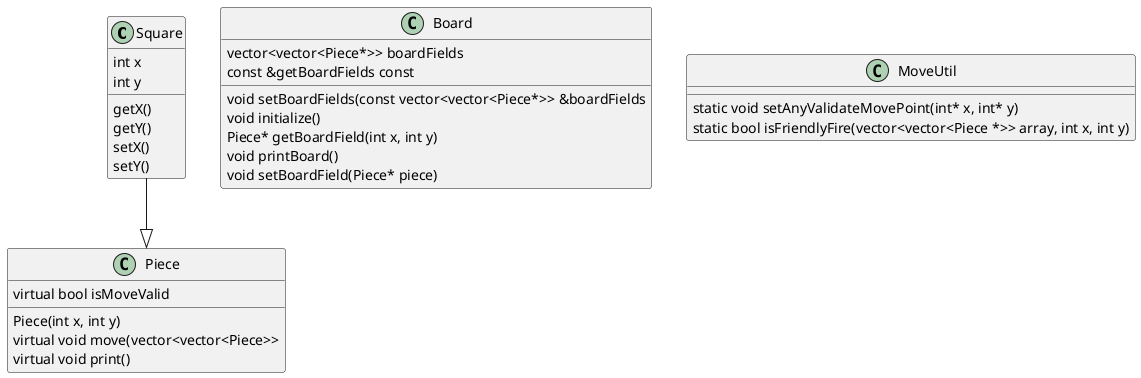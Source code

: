 @startuml
class Square{
int x
int y
getX()
getY()
setX()
setY()
}

class Piece{
Piece(int x, int y)
virtual void move(vector<vector<Piece>>
virtual void print()
virtual bool isMoveValid
}

class Board{
vector<vector<Piece*>> boardFields
const &getBoardFields const
void setBoardFields(const vector<vector<Piece*>> &boardFields
void initialize()
Piece* getBoardField(int x, int y)
void printBoard()
void setBoardField(Piece* piece)
}

class MoveUtil{
static void setAnyValidateMovePoint(int* x, int* y)
static bool isFriendlyFire(vector<vector<Piece *>> array, int x, int y)
}

Square --|> Piece

@enduml